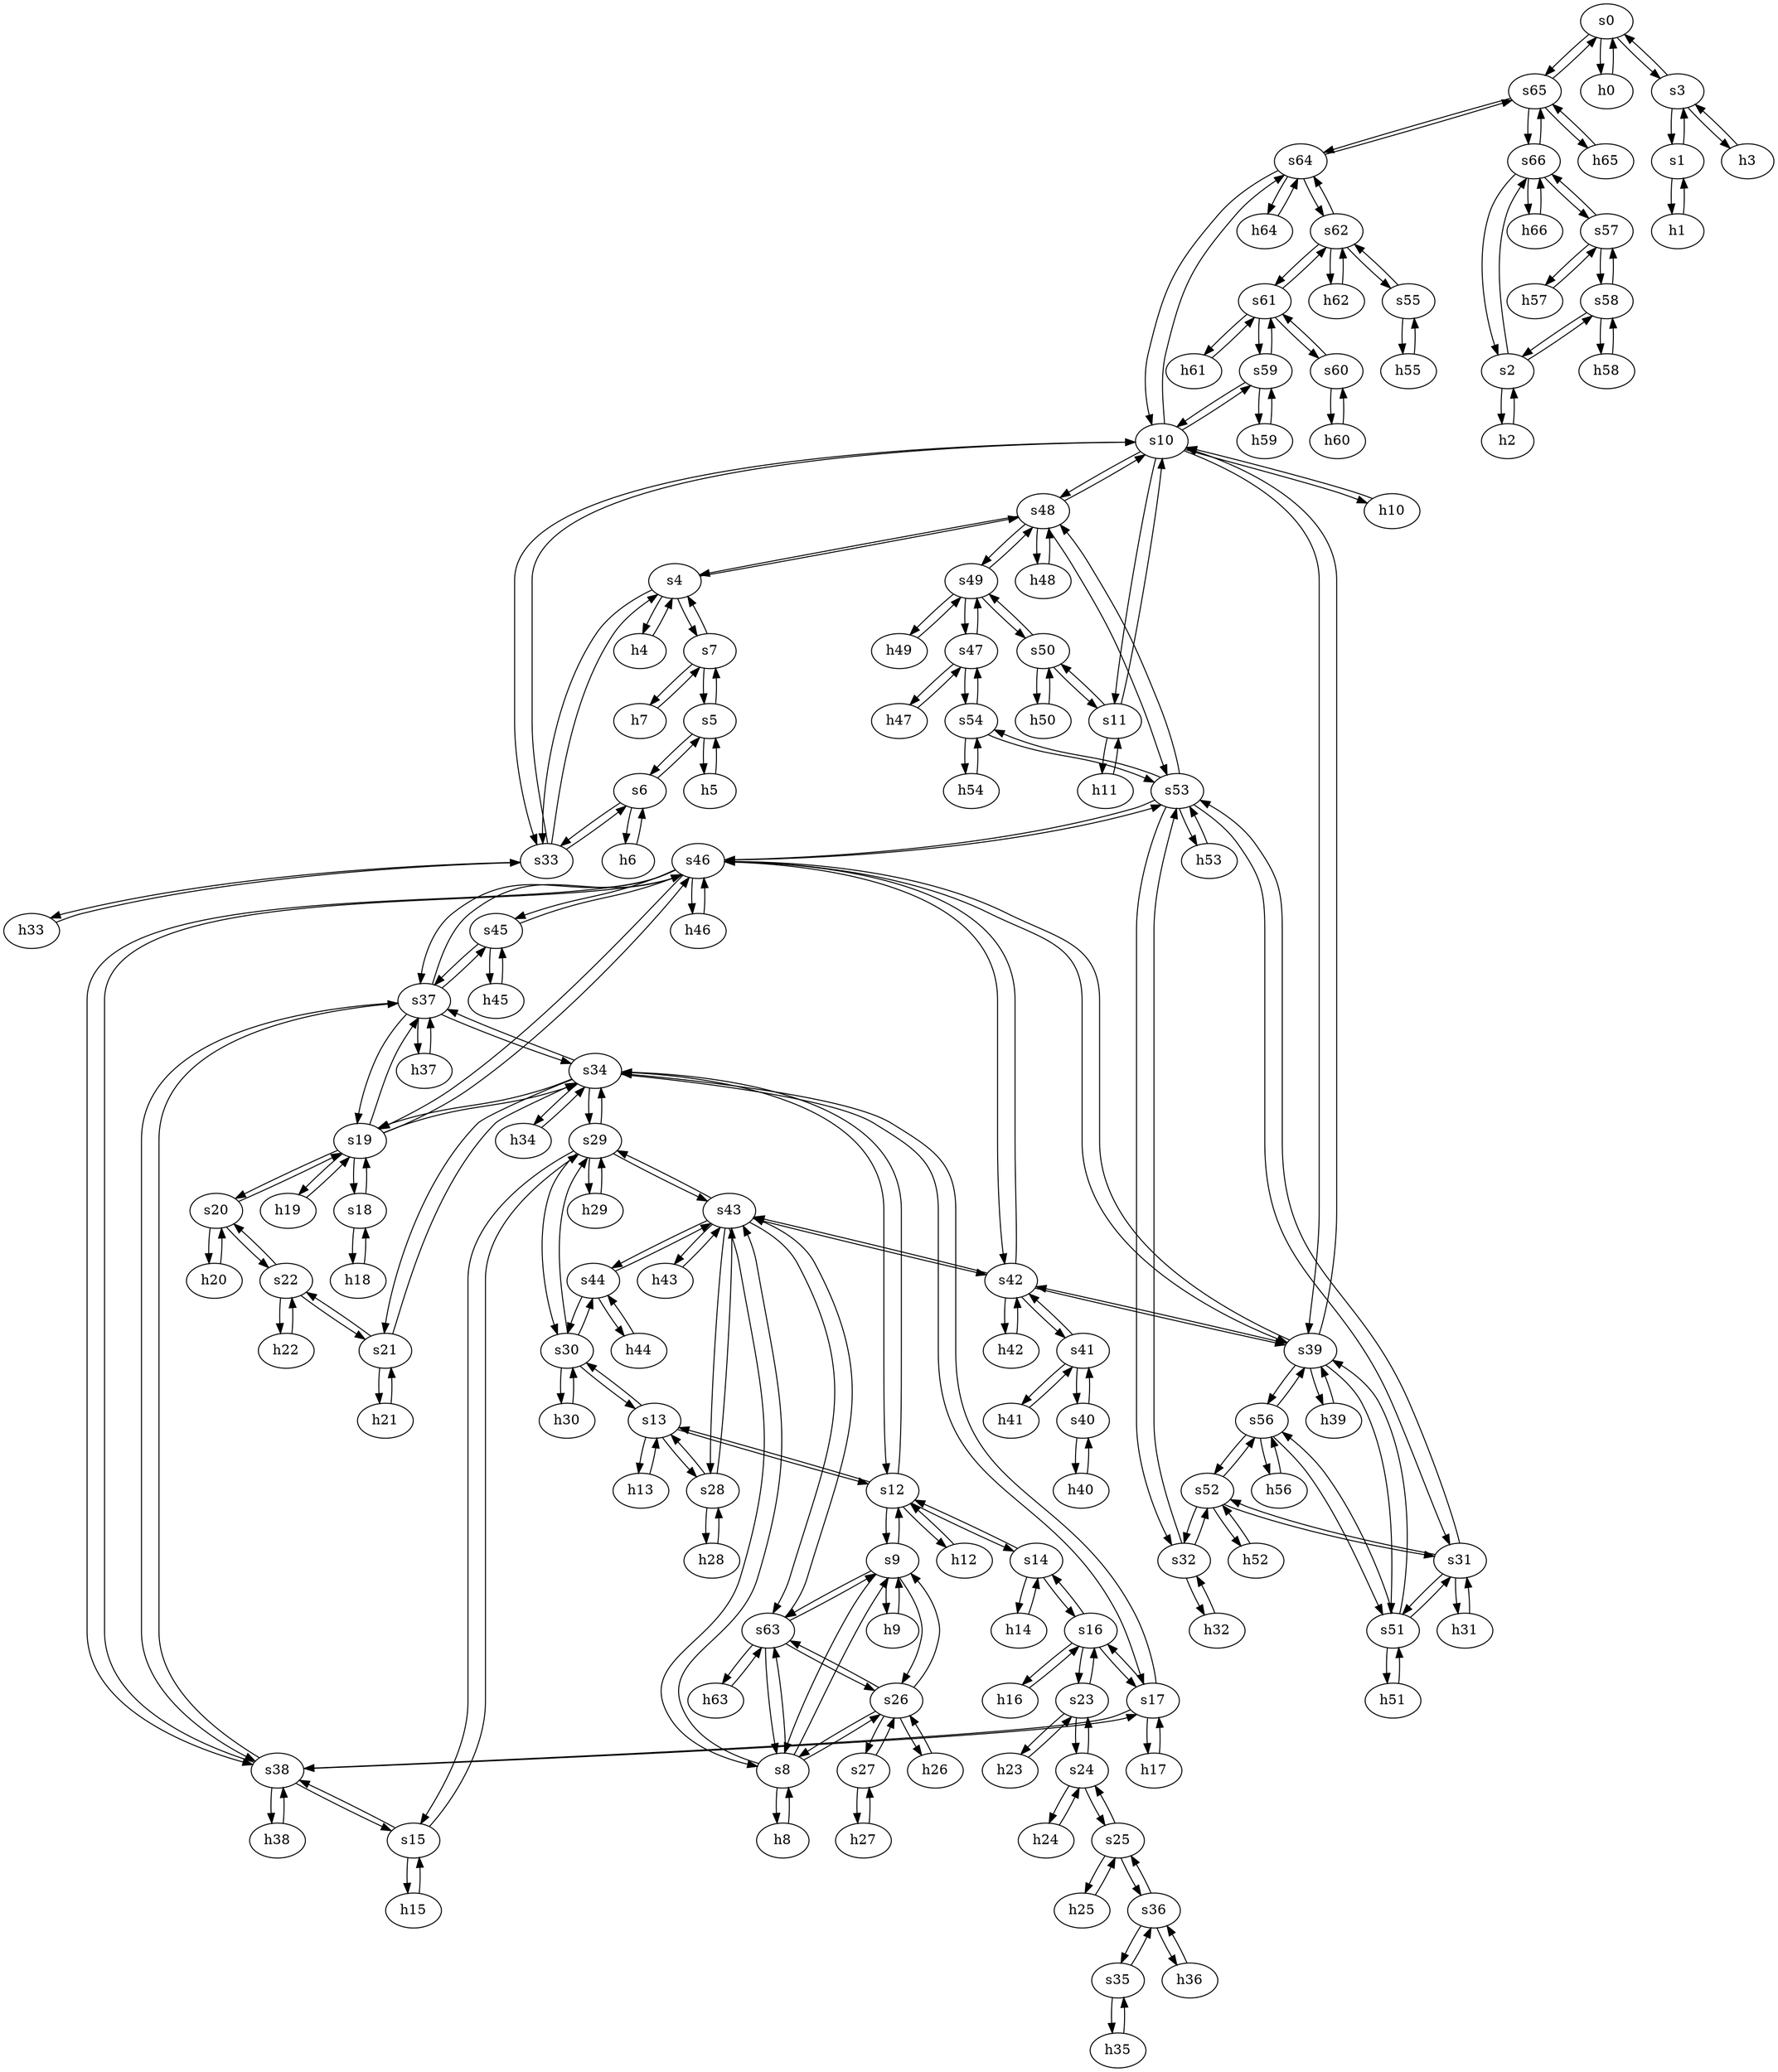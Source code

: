 strict digraph GlobeNet {
	s0	 [id=0,
		type=switch];
	s65	 [id=65,
		type=switch];
	s0 -> s65	 [capacity="1Gbps",
		cost=1,
		dst_port=3,
		src_port=3];
	h0	 [ip="111.0.0.0",
		mac="00:00:00:00:0:0",
		type=host];
	s0 -> h0	 [capacity="1Gbps",
		cost=1,
		dst_port=1,
		src_port=1];
	s3	 [id=3,
		type=switch];
	s0 -> s3	 [capacity="1Gbps",
		cost=1,
		dst_port=2,
		src_port=4];
	s7	 [id=7,
		type=switch];
	h7	 [ip="111.0.7.7",
		mac="00:00:00:00:7:7",
		type=host];
	s7 -> h7	 [capacity="1Gbps",
		cost=1,
		dst_port=1,
		src_port=1];
	s4	 [id=4,
		type=switch];
	s7 -> s4	 [capacity="1Gbps",
		cost=1,
		dst_port=4,
		src_port=2];
	s5	 [id=5,
		type=switch];
	s7 -> s5	 [capacity="1Gbps",
		cost=1,
		dst_port=3,
		src_port=3];
	h20	 [ip="111.0.20.20",
		mac="00:00:00:00:20:20",
		type=host];
	s20	 [id=20,
		type=switch];
	h20 -> s20	 [capacity="1Gbps",
		cost=1,
		dst_port=1,
		src_port=1];
	h47	 [ip="111.0.47.47",
		mac="00:00:00:00:47:47",
		type=host];
	s47	 [id=47,
		type=switch];
	h47 -> s47	 [capacity="1Gbps",
		cost=1,
		dst_port=1,
		src_port=1];
	h46	 [ip="111.0.46.46",
		mac="00:00:00:00:46:46",
		type=host];
	s46	 [id=46,
		type=switch];
	h46 -> s46	 [capacity="1Gbps",
		cost=1,
		dst_port=1,
		src_port=1];
	h45	 [ip="111.0.45.45",
		mac="00:00:00:00:45:45",
		type=host];
	s45	 [id=45,
		type=switch];
	h45 -> s45	 [capacity="1Gbps",
		cost=1,
		dst_port=1,
		src_port=1];
	h44	 [ip="111.0.44.44",
		mac="00:00:00:00:44:44",
		type=host];
	s44	 [id=44,
		type=switch];
	h44 -> s44	 [capacity="1Gbps",
		cost=1,
		dst_port=1,
		src_port=1];
	h43	 [ip="111.0.43.43",
		mac="00:00:00:00:43:43",
		type=host];
	s43	 [id=43,
		type=switch];
	h43 -> s43	 [capacity="1Gbps",
		cost=1,
		dst_port=1,
		src_port=1];
	s6	 [id=6,
		type=switch];
	s5 -> s6	 [capacity="1Gbps",
		cost=1,
		dst_port=2,
		src_port=2];
	h5	 [ip="111.0.5.5",
		mac="00:00:00:00:5:5",
		type=host];
	s5 -> h5	 [capacity="1Gbps",
		cost=1,
		dst_port=1,
		src_port=1];
	s5 -> s7	 [capacity="1Gbps",
		cost=1,
		dst_port=3,
		src_port=3];
	h41	 [ip="111.0.41.41",
		mac="00:00:00:00:41:41",
		type=host];
	s41	 [id=41,
		type=switch];
	h41 -> s41	 [capacity="1Gbps",
		cost=1,
		dst_port=1,
		src_port=1];
	h40	 [ip="111.0.40.40",
		mac="00:00:00:00:40:40",
		type=host];
	s40	 [id=40,
		type=switch];
	h40 -> s40	 [capacity="1Gbps",
		cost=1,
		dst_port=1,
		src_port=1];
	s48	 [id=48,
		type=switch];
	s4 -> s48	 [capacity="1Gbps",
		cost=1,
		dst_port=2,
		src_port=2];
	s4 -> s7	 [capacity="1Gbps",
		cost=1,
		dst_port=2,
		src_port=4];
	h4	 [ip="111.0.4.4",
		mac="00:00:00:00:4:4",
		type=host];
	s4 -> h4	 [capacity="1Gbps",
		cost=1,
		dst_port=1,
		src_port=1];
	s33	 [id=33,
		type=switch];
	s4 -> s33	 [capacity="1Gbps",
		cost=1,
		dst_port=2,
		src_port=3];
	h49	 [ip="111.0.49.49",
		mac="00:00:00:00:49:49",
		type=host];
	s49	 [id=49,
		type=switch];
	h49 -> s49	 [capacity="1Gbps",
		cost=1,
		dst_port=1,
		src_port=1];
	h48	 [ip="111.0.48.48",
		mac="00:00:00:00:48:48",
		type=host];
	h48 -> s48	 [capacity="1Gbps",
		cost=1,
		dst_port=1,
		src_port=1];
	s57	 [id=57,
		type=switch];
	s58	 [id=58,
		type=switch];
	s57 -> s58	 [capacity="1Gbps",
		cost=1,
		dst_port=3,
		src_port=2];
	h57	 [ip="111.0.57.57",
		mac="00:00:00:00:57:57",
		type=host];
	s57 -> h57	 [capacity="1Gbps",
		cost=1,
		dst_port=1,
		src_port=1];
	s66	 [id=66,
		type=switch];
	s57 -> s66	 [capacity="1Gbps",
		cost=1,
		dst_port=3,
		src_port=3];
	s56	 [id=56,
		type=switch];
	h56	 [ip="111.0.56.56",
		mac="00:00:00:00:56:56",
		type=host];
	s56 -> h56	 [capacity="1Gbps",
		cost=1,
		dst_port=1,
		src_port=1];
	s39	 [id=39,
		type=switch];
	s56 -> s39	 [capacity="1Gbps",
		cost=1,
		dst_port=4,
		src_port=2];
	s51	 [id=51,
		type=switch];
	s56 -> s51	 [capacity="1Gbps",
		cost=1,
		dst_port=4,
		src_port=3];
	s52	 [id=52,
		type=switch];
	s56 -> s52	 [capacity="1Gbps",
		cost=1,
		dst_port=4,
		src_port=4];
	s55	 [id=55,
		type=switch];
	h55	 [ip="111.0.55.55",
		mac="00:00:00:00:55:55",
		type=host];
	s55 -> h55	 [capacity="1Gbps",
		cost=1,
		dst_port=1,
		src_port=1];
	s62	 [id=62,
		type=switch];
	s55 -> s62	 [capacity="1Gbps",
		cost=1,
		dst_port=3,
		src_port=3];
	s54	 [id=54,
		type=switch];
	s54 -> s47	 [capacity="1Gbps",
		cost=1,
		dst_port=3,
		src_port=2];
	s53	 [id=53,
		type=switch];
	s54 -> s53	 [capacity="1Gbps",
		cost=1,
		dst_port=8,
		src_port=3];
	h54	 [ip="111.0.54.54",
		mac="00:00:00:00:54:54",
		type=host];
	s54 -> h54	 [capacity="1Gbps",
		cost=1,
		dst_port=1,
		src_port=1];
	s53 -> s46	 [capacity="1Gbps",
		cost=1,
		dst_port=10,
		src_port=5];
	s53 -> s54	 [capacity="1Gbps",
		cost=1,
		dst_port=3,
		src_port=8];
	s31	 [id=31,
		type=switch];
	s53 -> s31	 [capacity="1Gbps",
		cost=1,
		dst_port=4,
		src_port=2];
	h53	 [ip="111.0.53.53",
		mac="00:00:00:00:53:53",
		type=host];
	s53 -> h53	 [capacity="1Gbps",
		cost=1,
		dst_port=1,
		src_port=1];
	s53 -> s48	 [capacity="1Gbps",
		cost=1,
		dst_port=6,
		src_port=7];
	s32	 [id=32,
		type=switch];
	s53 -> s32	 [capacity="1Gbps",
		cost=1,
		dst_port=4,
		src_port=4];
	s52 -> s31	 [capacity="1Gbps",
		cost=1,
		dst_port=3,
		src_port=2];
	s52 -> s56	 [capacity="1Gbps",
		cost=1,
		dst_port=4,
		src_port=4];
	h52	 [ip="111.0.52.52",
		mac="00:00:00:00:52:52",
		type=host];
	s52 -> h52	 [capacity="1Gbps",
		cost=1,
		dst_port=1,
		src_port=1];
	s52 -> s32	 [capacity="1Gbps",
		cost=1,
		dst_port=2,
		src_port=3];
	h51	 [ip="111.0.51.51",
		mac="00:00:00:00:51:51",
		type=host];
	s51 -> h51	 [capacity="1Gbps",
		cost=1,
		dst_port=1,
		src_port=1];
	s51 -> s39	 [capacity="1Gbps",
		cost=1,
		dst_port=5,
		src_port=3];
	s51 -> s31	 [capacity="1Gbps",
		cost=1,
		dst_port=2,
		src_port=2];
	s51 -> s56	 [capacity="1Gbps",
		cost=1,
		dst_port=3,
		src_port=4];
	s50	 [id=50,
		type=switch];
	h50	 [ip="111.0.50.50",
		mac="00:00:00:00:50:50",
		type=host];
	s50 -> h50	 [capacity="1Gbps",
		cost=1,
		dst_port=1,
		src_port=1];
	s50 -> s49	 [capacity="1Gbps",
		cost=1,
		dst_port=4,
		src_port=3];
	s11	 [id=11,
		type=switch];
	s50 -> s11	 [capacity="1Gbps",
		cost=1,
		dst_port=3,
		src_port=2];
	s59	 [id=59,
		type=switch];
	s61	 [id=61,
		type=switch];
	s59 -> s61	 [capacity="1Gbps",
		cost=1,
		dst_port=2,
		src_port=3];
	h59	 [ip="111.0.59.59",
		mac="00:00:00:00:59:59",
		type=host];
	s59 -> h59	 [capacity="1Gbps",
		cost=1,
		dst_port=1,
		src_port=1];
	s10	 [id=10,
		type=switch];
	s59 -> s10	 [capacity="1Gbps",
		cost=1,
		dst_port=8,
		src_port=2];
	s58 -> s57	 [capacity="1Gbps",
		cost=1,
		dst_port=2,
		src_port=3];
	h58	 [ip="111.0.58.58",
		mac="00:00:00:00:58:58",
		type=host];
	s58 -> h58	 [capacity="1Gbps",
		cost=1,
		dst_port=1,
		src_port=1];
	s2	 [id=2,
		type=switch];
	s58 -> s2	 [capacity="1Gbps",
		cost=1,
		dst_port=2,
		src_port=2];
	h54 -> s54	 [capacity="1Gbps",
		cost=1,
		dst_port=1,
		src_port=1];
	h55 -> s55	 [capacity="1Gbps",
		cost=1,
		dst_port=1,
		src_port=1];
	h56 -> s56	 [capacity="1Gbps",
		cost=1,
		dst_port=1,
		src_port=1];
	h57 -> s57	 [capacity="1Gbps",
		cost=1,
		dst_port=1,
		src_port=1];
	h50 -> s50	 [capacity="1Gbps",
		cost=1,
		dst_port=1,
		src_port=1];
	h51 -> s51	 [capacity="1Gbps",
		cost=1,
		dst_port=1,
		src_port=1];
	h52 -> s52	 [capacity="1Gbps",
		cost=1,
		dst_port=1,
		src_port=1];
	h53 -> s53	 [capacity="1Gbps",
		cost=1,
		dst_port=1,
		src_port=1];
	h58 -> s58	 [capacity="1Gbps",
		cost=1,
		dst_port=1,
		src_port=1];
	h59 -> s59	 [capacity="1Gbps",
		cost=1,
		dst_port=1,
		src_port=1];
	s44 -> h44	 [capacity="1Gbps",
		cost=1,
		dst_port=1,
		src_port=1];
	s44 -> s43	 [capacity="1Gbps",
		cost=1,
		dst_port=7,
		src_port=3];
	s30	 [id=30,
		type=switch];
	s44 -> s30	 [capacity="1Gbps",
		cost=1,
		dst_port=5,
		src_port=2];
	h24	 [ip="111.0.24.24",
		mac="00:00:00:00:24:24",
		type=host];
	s24	 [id=24,
		type=switch];
	h24 -> s24	 [capacity="1Gbps",
		cost=1,
		dst_port=1,
		src_port=1];
	s19	 [id=19,
		type=switch];
	s46 -> s19	 [capacity="1Gbps",
		cost=1,
		dst_port=5,
		src_port=2];
	s46 -> s39	 [capacity="1Gbps",
		cost=1,
		dst_port=9,
		src_port=6];
	s42	 [id=42,
		type=switch];
	s46 -> s42	 [capacity="1Gbps",
		cost=1,
		dst_port=8,
		src_port=8];
	s37	 [id=37,
		type=switch];
	s46 -> s37	 [capacity="1Gbps",
		cost=1,
		dst_port=4,
		src_port=3];
	s46 -> h46	 [capacity="1Gbps",
		cost=1,
		dst_port=1,
		src_port=1];
	s46 -> s53	 [capacity="1Gbps",
		cost=1,
		dst_port=5,
		src_port=10];
	s38	 [id=38,
		type=switch];
	s46 -> s38	 [capacity="1Gbps",
		cost=1,
		dst_port=6,
		src_port=4];
	s46 -> s45	 [capacity="1Gbps",
		cost=1,
		dst_port=3,
		src_port=9];
	s47 -> s54	 [capacity="1Gbps",
		cost=1,
		dst_port=2,
		src_port=3];
	s47 -> h47	 [capacity="1Gbps",
		cost=1,
		dst_port=1,
		src_port=1];
	s47 -> s49	 [capacity="1Gbps",
		cost=1,
		dst_port=2,
		src_port=2];
	s40 -> s41	 [capacity="1Gbps",
		cost=1,
		dst_port=2,
		src_port=2];
	s40 -> h40	 [capacity="1Gbps",
		cost=1,
		dst_port=1,
		src_port=1];
	s41 -> s42	 [capacity="1Gbps",
		cost=1,
		dst_port=4,
		src_port=3];
	s41 -> h41	 [capacity="1Gbps",
		cost=1,
		dst_port=1,
		src_port=1];
	s41 -> s40	 [capacity="1Gbps",
		cost=1,
		dst_port=2,
		src_port=2];
	s42 -> s46	 [capacity="1Gbps",
		cost=1,
		dst_port=8,
		src_port=8];
	s42 -> s41	 [capacity="1Gbps",
		cost=1,
		dst_port=3,
		src_port=4];
	s42 -> s39	 [capacity="1Gbps",
		cost=1,
		dst_port=7,
		src_port=3];
	s42 -> s43	 [capacity="1Gbps",
		cost=1,
		dst_port=6,
		src_port=6];
	h42	 [ip="111.0.42.42",
		mac="00:00:00:00:42:42",
		type=host];
	s42 -> h42	 [capacity="1Gbps",
		cost=1,
		dst_port=1,
		src_port=1];
	s63	 [id=63,
		type=switch];
	s43 -> s63	 [capacity="1Gbps",
		cost=1,
		dst_port=6,
		src_port=9];
	s43 -> h43	 [capacity="1Gbps",
		cost=1,
		dst_port=1,
		src_port=1];
	s43 -> s42	 [capacity="1Gbps",
		cost=1,
		dst_port=6,
		src_port=6];
	s29	 [id=29,
		type=switch];
	s43 -> s29	 [capacity="1Gbps",
		cost=1,
		dst_port=4,
		src_port=4];
	s43 -> s44	 [capacity="1Gbps",
		cost=1,
		dst_port=3,
		src_port=7];
	s28	 [id=28,
		type=switch];
	s43 -> s28	 [capacity="1Gbps",
		cost=1,
		dst_port=3,
		src_port=3];
	s8	 [id=8,
		type=switch];
	s43 -> s8	 [capacity="1Gbps",
		cost=1,
		dst_port=4,
		src_port=2];
	s48 -> h48	 [capacity="1Gbps",
		cost=1,
		dst_port=1,
		src_port=1];
	s48 -> s4	 [capacity="1Gbps",
		cost=1,
		dst_port=2,
		src_port=2];
	s48 -> s49	 [capacity="1Gbps",
		cost=1,
		dst_port=3,
		src_port=4];
	s48 -> s53	 [capacity="1Gbps",
		cost=1,
		dst_port=7,
		src_port=6];
	s48 -> s10	 [capacity="1Gbps",
		cost=1,
		dst_port=7,
		src_port=3];
	s49 -> h49	 [capacity="1Gbps",
		cost=1,
		dst_port=1,
		src_port=1];
	s49 -> s47	 [capacity="1Gbps",
		cost=1,
		dst_port=2,
		src_port=2];
	s49 -> s48	 [capacity="1Gbps",
		cost=1,
		dst_port=4,
		src_port=3];
	s49 -> s50	 [capacity="1Gbps",
		cost=1,
		dst_port=3,
		src_port=4];
	h42 -> s42	 [capacity="1Gbps",
		cost=1,
		dst_port=1,
		src_port=1];
	h61	 [ip="111.0.61.61",
		mac="00:00:00:00:61:61",
		type=host];
	h61 -> s61	 [capacity="1Gbps",
		cost=1,
		dst_port=1,
		src_port=1];
	h60	 [ip="111.0.60.60",
		mac="00:00:00:00:60:60",
		type=host];
	s60	 [id=60,
		type=switch];
	h60 -> s60	 [capacity="1Gbps",
		cost=1,
		dst_port=1,
		src_port=1];
	h63	 [ip="111.0.63.63",
		mac="00:00:00:00:63:63",
		type=host];
	h63 -> s63	 [capacity="1Gbps",
		cost=1,
		dst_port=1,
		src_port=1];
	h62	 [ip="111.0.62.62",
		mac="00:00:00:00:62:62",
		type=host];
	h62 -> s62	 [capacity="1Gbps",
		cost=1,
		dst_port=1,
		src_port=1];
	h65	 [ip="111.0.65.65",
		mac="00:00:00:00:65:65",
		type=host];
	h65 -> s65	 [capacity="1Gbps",
		cost=1,
		dst_port=1,
		src_port=1];
	h64	 [ip="111.0.64.64",
		mac="00:00:00:00:64:64",
		type=host];
	s64	 [id=64,
		type=switch];
	h64 -> s64	 [capacity="1Gbps",
		cost=1,
		dst_port=1,
		src_port=1];
	h66	 [ip="111.0.66.66",
		mac="00:00:00:00:66:66",
		type=host];
	h66 -> s66	 [capacity="1Gbps",
		cost=1,
		dst_port=1,
		src_port=1];
	s45 -> s46	 [capacity="1Gbps",
		cost=1,
		dst_port=9,
		src_port=3];
	s45 -> h45	 [capacity="1Gbps",
		cost=1,
		dst_port=1,
		src_port=1];
	s45 -> s37	 [capacity="1Gbps",
		cost=1,
		dst_port=5,
		src_port=2];
	s19 -> s46	 [capacity="1Gbps",
		cost=1,
		dst_port=2,
		src_port=5];
	s19 -> s37	 [capacity="1Gbps",
		cost=1,
		dst_port=2,
		src_port=6];
	s34	 [id=34,
		type=switch];
	s19 -> s34	 [capacity="1Gbps",
		cost=1,
		dst_port=4,
		src_port=4];
	s18	 [id=18,
		type=switch];
	s19 -> s18	 [capacity="1Gbps",
		cost=1,
		dst_port=2,
		src_port=2];
	s19 -> s20	 [capacity="1Gbps",
		cost=1,
		dst_port=2,
		src_port=3];
	h19	 [ip="111.0.19.19",
		mac="00:00:00:00:19:19",
		type=host];
	s19 -> h19	 [capacity="1Gbps",
		cost=1,
		dst_port=1,
		src_port=1];
	s18 -> s19	 [capacity="1Gbps",
		cost=1,
		dst_port=2,
		src_port=2];
	h18	 [ip="111.0.18.18",
		mac="00:00:00:00:18:18",
		type=host];
	s18 -> h18	 [capacity="1Gbps",
		cost=1,
		dst_port=1,
		src_port=1];
	s13	 [id=13,
		type=switch];
	s12	 [id=12,
		type=switch];
	s13 -> s12	 [capacity="1Gbps",
		cost=1,
		dst_port=4,
		src_port=2];
	h13	 [ip="111.0.13.13",
		mac="00:00:00:00:13:13",
		type=host];
	s13 -> h13	 [capacity="1Gbps",
		cost=1,
		dst_port=1,
		src_port=1];
	s13 -> s28	 [capacity="1Gbps",
		cost=1,
		dst_port=2,
		src_port=3];
	s13 -> s30	 [capacity="1Gbps",
		cost=1,
		dst_port=2,
		src_port=4];
	s9	 [id=9,
		type=switch];
	s12 -> s9	 [capacity="1Gbps",
		cost=1,
		dst_port=5,
		src_port=2];
	s12 -> s34	 [capacity="1Gbps",
		cost=1,
		dst_port=2,
		src_port=3];
	s14	 [id=14,
		type=switch];
	s12 -> s14	 [capacity="1Gbps",
		cost=1,
		dst_port=2,
		src_port=5];
	h12	 [ip="111.0.12.12",
		mac="00:00:00:00:12:12",
		type=host];
	s12 -> h12	 [capacity="1Gbps",
		cost=1,
		dst_port=1,
		src_port=1];
	s12 -> s13	 [capacity="1Gbps",
		cost=1,
		dst_port=2,
		src_port=4];
	s11 -> s50	 [capacity="1Gbps",
		cost=1,
		dst_port=2,
		src_port=3];
	h11	 [ip="111.0.11.11",
		mac="00:00:00:00:11:11",
		type=host];
	s11 -> h11	 [capacity="1Gbps",
		cost=1,
		dst_port=1,
		src_port=1];
	s11 -> s10	 [capacity="1Gbps",
		cost=1,
		dst_port=6,
		src_port=2];
	s10 -> s39	 [capacity="1Gbps",
		cost=1,
		dst_port=3,
		src_port=5];
	s10 -> s11	 [capacity="1Gbps",
		cost=1,
		dst_port=2,
		src_port=6];
	s10 -> s64	 [capacity="1Gbps",
		cost=1,
		dst_port=2,
		src_port=2];
	s10 -> s48	 [capacity="1Gbps",
		cost=1,
		dst_port=3,
		src_port=7];
	s10 -> s59	 [capacity="1Gbps",
		cost=1,
		dst_port=2,
		src_port=8];
	h10	 [ip="111.0.10.10",
		mac="00:00:00:00:10:10",
		type=host];
	s10 -> h10	 [capacity="1Gbps",
		cost=1,
		dst_port=1,
		src_port=1];
	s10 -> s33	 [capacity="1Gbps",
		cost=1,
		dst_port=4,
		src_port=3];
	s17	 [id=17,
		type=switch];
	h17	 [ip="111.0.17.17",
		mac="00:00:00:00:17:17",
		type=host];
	s17 -> h17	 [capacity="1Gbps",
		cost=1,
		dst_port=1,
		src_port=1];
	s17 -> s34	 [capacity="1Gbps",
		cost=1,
		dst_port=3,
		src_port=3];
	s16	 [id=16,
		type=switch];
	s17 -> s16	 [capacity="1Gbps",
		cost=1,
		dst_port=3,
		src_port=2];
	s17 -> s38	 [capacity="1Gbps",
		cost=1,
		dst_port=4,
		src_port=5];
	h16	 [ip="111.0.16.16",
		mac="00:00:00:00:16:16",
		type=host];
	s16 -> h16	 [capacity="1Gbps",
		cost=1,
		dst_port=1,
		src_port=1];
	s16 -> s14	 [capacity="1Gbps",
		cost=1,
		dst_port=3,
		src_port=2];
	s23	 [id=23,
		type=switch];
	s16 -> s23	 [capacity="1Gbps",
		cost=1,
		dst_port=3,
		src_port=5];
	s16 -> s17	 [capacity="1Gbps",
		cost=1,
		dst_port=2,
		src_port=3];
	s15	 [id=15,
		type=switch];
	h15	 [ip="111.0.15.15",
		mac="00:00:00:00:15:15",
		type=host];
	s15 -> h15	 [capacity="1Gbps",
		cost=1,
		dst_port=1,
		src_port=1];
	s15 -> s29	 [capacity="1Gbps",
		cost=1,
		dst_port=2,
		src_port=2];
	s15 -> s38	 [capacity="1Gbps",
		cost=1,
		dst_port=2,
		src_port=3];
	h14	 [ip="111.0.14.14",
		mac="00:00:00:00:14:14",
		type=host];
	s14 -> h14	 [capacity="1Gbps",
		cost=1,
		dst_port=1,
		src_port=1];
	s14 -> s12	 [capacity="1Gbps",
		cost=1,
		dst_port=5,
		src_port=2];
	s14 -> s16	 [capacity="1Gbps",
		cost=1,
		dst_port=2,
		src_port=3];
	s66 -> s57	 [capacity="1Gbps",
		cost=1,
		dst_port=3,
		src_port=3];
	s66 -> s65	 [capacity="1Gbps",
		cost=1,
		dst_port=7,
		src_port=5];
	s66 -> h66	 [capacity="1Gbps",
		cost=1,
		dst_port=1,
		src_port=1];
	s66 -> s2	 [capacity="1Gbps",
		cost=1,
		dst_port=3,
		src_port=2];
	s64 -> s65	 [capacity="1Gbps",
		cost=1,
		dst_port=5,
		src_port=5];
	s64 -> h64	 [capacity="1Gbps",
		cost=1,
		dst_port=1,
		src_port=1];
	s64 -> s62	 [capacity="1Gbps",
		cost=1,
		dst_port=5,
		src_port=3];
	s64 -> s10	 [capacity="1Gbps",
		cost=1,
		dst_port=2,
		src_port=2];
	s65 -> s64	 [capacity="1Gbps",
		cost=1,
		dst_port=5,
		src_port=5];
	s65 -> s66	 [capacity="1Gbps",
		cost=1,
		dst_port=5,
		src_port=7];
	s65 -> h65	 [capacity="1Gbps",
		cost=1,
		dst_port=1,
		src_port=1];
	s65 -> s0	 [capacity="1Gbps",
		cost=1,
		dst_port=3,
		src_port=3];
	s62 -> s61	 [capacity="1Gbps",
		cost=1,
		dst_port=5,
		src_port=4];
	s62 -> h62	 [capacity="1Gbps",
		cost=1,
		dst_port=1,
		src_port=1];
	s62 -> s55	 [capacity="1Gbps",
		cost=1,
		dst_port=3,
		src_port=3];
	s62 -> s64	 [capacity="1Gbps",
		cost=1,
		dst_port=3,
		src_port=5];
	s63 -> h63	 [capacity="1Gbps",
		cost=1,
		dst_port=1,
		src_port=1];
	s63 -> s9	 [capacity="1Gbps",
		cost=1,
		dst_port=6,
		src_port=3];
	s63 -> s43	 [capacity="1Gbps",
		cost=1,
		dst_port=9,
		src_port=6];
	s63 -> s8	 [capacity="1Gbps",
		cost=1,
		dst_port=5,
		src_port=2];
	s26	 [id=26,
		type=switch];
	s63 -> s26	 [capacity="1Gbps",
		cost=1,
		dst_port=6,
		src_port=4];
	s60 -> h60	 [capacity="1Gbps",
		cost=1,
		dst_port=1,
		src_port=1];
	s60 -> s61	 [capacity="1Gbps",
		cost=1,
		dst_port=4,
		src_port=3];
	s61 -> h61	 [capacity="1Gbps",
		cost=1,
		dst_port=1,
		src_port=1];
	s61 -> s60	 [capacity="1Gbps",
		cost=1,
		dst_port=3,
		src_port=4];
	s61 -> s59	 [capacity="1Gbps",
		cost=1,
		dst_port=3,
		src_port=2];
	s61 -> s62	 [capacity="1Gbps",
		cost=1,
		dst_port=4,
		src_port=5];
	h8	 [ip="111.0.8.8",
		mac="00:00:00:00:8:8",
		type=host];
	h8 -> s8	 [capacity="1Gbps",
		cost=1,
		dst_port=1,
		src_port=1];
	h9	 [ip="111.0.9.9",
		mac="00:00:00:00:9:9",
		type=host];
	h9 -> s9	 [capacity="1Gbps",
		cost=1,
		dst_port=1,
		src_port=1];
	h2	 [ip="111.0.2.2",
		mac="00:00:00:00:2:2",
		type=host];
	h2 -> s2	 [capacity="1Gbps",
		cost=1,
		dst_port=1,
		src_port=1];
	h3	 [ip="111.0.3.3",
		mac="00:00:00:00:3:3",
		type=host];
	h3 -> s3	 [capacity="1Gbps",
		cost=1,
		dst_port=1,
		src_port=1];
	h0 -> s0	 [capacity="1Gbps",
		cost=1,
		dst_port=1,
		src_port=1];
	h1	 [ip="111.0.1.1",
		mac="00:00:00:00:1:1",
		type=host];
	s1	 [id=1,
		type=switch];
	h1 -> s1	 [capacity="1Gbps",
		cost=1,
		dst_port=1,
		src_port=1];
	h6	 [ip="111.0.6.6",
		mac="00:00:00:00:6:6",
		type=host];
	h6 -> s6	 [capacity="1Gbps",
		cost=1,
		dst_port=1,
		src_port=1];
	h7 -> s7	 [capacity="1Gbps",
		cost=1,
		dst_port=1,
		src_port=1];
	h4 -> s4	 [capacity="1Gbps",
		cost=1,
		dst_port=1,
		src_port=1];
	h5 -> s5	 [capacity="1Gbps",
		cost=1,
		dst_port=1,
		src_port=1];
	s39 -> s46	 [capacity="1Gbps",
		cost=1,
		dst_port=6,
		src_port=9];
	s39 -> s42	 [capacity="1Gbps",
		cost=1,
		dst_port=3,
		src_port=7];
	s39 -> s56	 [capacity="1Gbps",
		cost=1,
		dst_port=2,
		src_port=4];
	h39	 [ip="111.0.39.39",
		mac="00:00:00:00:39:39",
		type=host];
	s39 -> h39	 [capacity="1Gbps",
		cost=1,
		dst_port=1,
		src_port=1];
	s39 -> s51	 [capacity="1Gbps",
		cost=1,
		dst_port=3,
		src_port=5];
	s39 -> s10	 [capacity="1Gbps",
		cost=1,
		dst_port=5,
		src_port=3];
	s38 -> s46	 [capacity="1Gbps",
		cost=1,
		dst_port=4,
		src_port=6];
	s38 -> s37	 [capacity="1Gbps",
		cost=1,
		dst_port=6,
		src_port=5];
	s38 -> s15	 [capacity="1Gbps",
		cost=1,
		dst_port=3,
		src_port=2];
	h38	 [ip="111.0.38.38",
		mac="00:00:00:00:38:38",
		type=host];
	s38 -> h38	 [capacity="1Gbps",
		cost=1,
		dst_port=1,
		src_port=1];
	s38 -> s17	 [capacity="1Gbps",
		cost=1,
		dst_port=5,
		src_port=4];
	s35	 [id=35,
		type=switch];
	h35	 [ip="111.0.35.35",
		mac="00:00:00:00:35:35",
		type=host];
	s35 -> h35	 [capacity="1Gbps",
		cost=1,
		dst_port=1,
		src_port=1];
	s36	 [id=36,
		type=switch];
	s35 -> s36	 [capacity="1Gbps",
		cost=1,
		dst_port=3,
		src_port=2];
	s34 -> s19	 [capacity="1Gbps",
		cost=1,
		dst_port=4,
		src_port=4];
	s34 -> s12	 [capacity="1Gbps",
		cost=1,
		dst_port=3,
		src_port=2];
	s34 -> s37	 [capacity="1Gbps",
		cost=1,
		dst_port=3,
		src_port=7];
	s34 -> s29	 [capacity="1Gbps",
		cost=1,
		dst_port=3,
		src_port=6];
	s21	 [id=21,
		type=switch];
	s34 -> s21	 [capacity="1Gbps",
		cost=1,
		dst_port=2,
		src_port=5];
	h34	 [ip="111.0.34.34",
		mac="00:00:00:00:34:34",
		type=host];
	s34 -> h34	 [capacity="1Gbps",
		cost=1,
		dst_port=1,
		src_port=1];
	s34 -> s17	 [capacity="1Gbps",
		cost=1,
		dst_port=3,
		src_port=3];
	s37 -> s46	 [capacity="1Gbps",
		cost=1,
		dst_port=3,
		src_port=4];
	h37	 [ip="111.0.37.37",
		mac="00:00:00:00:37:37",
		type=host];
	s37 -> h37	 [capacity="1Gbps",
		cost=1,
		dst_port=1,
		src_port=1];
	s37 -> s19	 [capacity="1Gbps",
		cost=1,
		dst_port=6,
		src_port=2];
	s37 -> s34	 [capacity="1Gbps",
		cost=1,
		dst_port=7,
		src_port=3];
	s37 -> s38	 [capacity="1Gbps",
		cost=1,
		dst_port=5,
		src_port=6];
	s37 -> s45	 [capacity="1Gbps",
		cost=1,
		dst_port=2,
		src_port=5];
	s25	 [id=25,
		type=switch];
	s36 -> s25	 [capacity="1Gbps",
		cost=1,
		dst_port=3,
		src_port=2];
	s36 -> s35	 [capacity="1Gbps",
		cost=1,
		dst_port=2,
		src_port=3];
	h36	 [ip="111.0.36.36",
		mac="00:00:00:00:36:36",
		type=host];
	s36 -> h36	 [capacity="1Gbps",
		cost=1,
		dst_port=1,
		src_port=1];
	s31 -> s53	 [capacity="1Gbps",
		cost=1,
		dst_port=2,
		src_port=4];
	s31 -> s51	 [capacity="1Gbps",
		cost=1,
		dst_port=2,
		src_port=2];
	s31 -> s52	 [capacity="1Gbps",
		cost=1,
		dst_port=2,
		src_port=3];
	h31	 [ip="111.0.31.31",
		mac="00:00:00:00:31:31",
		type=host];
	s31 -> h31	 [capacity="1Gbps",
		cost=1,
		dst_port=1,
		src_port=1];
	s30 -> s29	 [capacity="1Gbps",
		cost=1,
		dst_port=6,
		src_port=4];
	s30 -> s44	 [capacity="1Gbps",
		cost=1,
		dst_port=2,
		src_port=5];
	h30	 [ip="111.0.30.30",
		mac="00:00:00:00:30:30",
		type=host];
	s30 -> h30	 [capacity="1Gbps",
		cost=1,
		dst_port=1,
		src_port=1];
	s30 -> s13	 [capacity="1Gbps",
		cost=1,
		dst_port=4,
		src_port=2];
	s33 -> s6	 [capacity="1Gbps",
		cost=1,
		dst_port=3,
		src_port=3];
	s33 -> s4	 [capacity="1Gbps",
		cost=1,
		dst_port=3,
		src_port=2];
	h33	 [ip="111.0.33.33",
		mac="00:00:00:00:33:33",
		type=host];
	s33 -> h33	 [capacity="1Gbps",
		cost=1,
		dst_port=1,
		src_port=1];
	s33 -> s10	 [capacity="1Gbps",
		cost=1,
		dst_port=3,
		src_port=4];
	h32	 [ip="111.0.32.32",
		mac="00:00:00:00:32:32",
		type=host];
	s32 -> h32	 [capacity="1Gbps",
		cost=1,
		dst_port=1,
		src_port=1];
	s32 -> s53	 [capacity="1Gbps",
		cost=1,
		dst_port=4,
		src_port=4];
	s32 -> s52	 [capacity="1Gbps",
		cost=1,
		dst_port=3,
		src_port=2];
	h18 -> s18	 [capacity="1Gbps",
		cost=1,
		dst_port=1,
		src_port=1];
	h19 -> s19	 [capacity="1Gbps",
		cost=1,
		dst_port=1,
		src_port=1];
	h10 -> s10	 [capacity="1Gbps",
		cost=1,
		dst_port=1,
		src_port=1];
	h11 -> s11	 [capacity="1Gbps",
		cost=1,
		dst_port=1,
		src_port=1];
	h12 -> s12	 [capacity="1Gbps",
		cost=1,
		dst_port=1,
		src_port=1];
	h13 -> s13	 [capacity="1Gbps",
		cost=1,
		dst_port=1,
		src_port=1];
	h14 -> s14	 [capacity="1Gbps",
		cost=1,
		dst_port=1,
		src_port=1];
	h15 -> s15	 [capacity="1Gbps",
		cost=1,
		dst_port=1,
		src_port=1];
	h16 -> s16	 [capacity="1Gbps",
		cost=1,
		dst_port=1,
		src_port=1];
	h17 -> s17	 [capacity="1Gbps",
		cost=1,
		dst_port=1,
		src_port=1];
	s9 -> h9	 [capacity="1Gbps",
		cost=1,
		dst_port=1,
		src_port=1];
	s9 -> s63	 [capacity="1Gbps",
		cost=1,
		dst_port=3,
		src_port=6];
	s9 -> s12	 [capacity="1Gbps",
		cost=1,
		dst_port=2,
		src_port=5];
	s9 -> s8	 [capacity="1Gbps",
		cost=1,
		dst_port=2,
		src_port=2];
	s9 -> s26	 [capacity="1Gbps",
		cost=1,
		dst_port=4,
		src_port=4];
	s8 -> s9	 [capacity="1Gbps",
		cost=1,
		dst_port=2,
		src_port=2];
	s8 -> h8	 [capacity="1Gbps",
		cost=1,
		dst_port=1,
		src_port=1];
	s8 -> s63	 [capacity="1Gbps",
		cost=1,
		dst_port=2,
		src_port=5];
	s8 -> s43	 [capacity="1Gbps",
		cost=1,
		dst_port=2,
		src_port=4];
	s8 -> s26	 [capacity="1Gbps",
		cost=1,
		dst_port=2,
		src_port=3];
	h29	 [ip="111.0.29.29",
		mac="00:00:00:00:29:29",
		type=host];
	h29 -> s29	 [capacity="1Gbps",
		cost=1,
		dst_port=1,
		src_port=1];
	h28	 [ip="111.0.28.28",
		mac="00:00:00:00:28:28",
		type=host];
	h28 -> s28	 [capacity="1Gbps",
		cost=1,
		dst_port=1,
		src_port=1];
	h23	 [ip="111.0.23.23",
		mac="00:00:00:00:23:23",
		type=host];
	s23 -> h23	 [capacity="1Gbps",
		cost=1,
		dst_port=1,
		src_port=1];
	s23 -> s24	 [capacity="1Gbps",
		cost=1,
		dst_port=3,
		src_port=5];
	s23 -> s16	 [capacity="1Gbps",
		cost=1,
		dst_port=5,
		src_port=3];
	s3 -> h3	 [capacity="1Gbps",
		cost=1,
		dst_port=1,
		src_port=1];
	s3 -> s1	 [capacity="1Gbps",
		cost=1,
		dst_port=2,
		src_port=3];
	s3 -> s0	 [capacity="1Gbps",
		cost=1,
		dst_port=4,
		src_port=2];
	s2 -> s58	 [capacity="1Gbps",
		cost=1,
		dst_port=2,
		src_port=2];
	s2 -> h2	 [capacity="1Gbps",
		cost=1,
		dst_port=1,
		src_port=1];
	s2 -> s66	 [capacity="1Gbps",
		cost=1,
		dst_port=2,
		src_port=3];
	s1 -> s3	 [capacity="1Gbps",
		cost=1,
		dst_port=3,
		src_port=2];
	s1 -> h1	 [capacity="1Gbps",
		cost=1,
		dst_port=1,
		src_port=1];
	h26	 [ip="111.0.26.26",
		mac="00:00:00:00:26:26",
		type=host];
	h26 -> s26	 [capacity="1Gbps",
		cost=1,
		dst_port=1,
		src_port=1];
	h21	 [ip="111.0.21.21",
		mac="00:00:00:00:21:21",
		type=host];
	h21 -> s21	 [capacity="1Gbps",
		cost=1,
		dst_port=1,
		src_port=1];
	s6 -> s5	 [capacity="1Gbps",
		cost=1,
		dst_port=2,
		src_port=2];
	s6 -> h6	 [capacity="1Gbps",
		cost=1,
		dst_port=1,
		src_port=1];
	s6 -> s33	 [capacity="1Gbps",
		cost=1,
		dst_port=3,
		src_port=3];
	h23 -> s23	 [capacity="1Gbps",
		cost=1,
		dst_port=1,
		src_port=1];
	h22	 [ip="111.0.22.22",
		mac="00:00:00:00:22:22",
		type=host];
	s22	 [id=22,
		type=switch];
	h22 -> s22	 [capacity="1Gbps",
		cost=1,
		dst_port=1,
		src_port=1];
	h32 -> s32	 [capacity="1Gbps",
		cost=1,
		dst_port=1,
		src_port=1];
	h33 -> s33	 [capacity="1Gbps",
		cost=1,
		dst_port=1,
		src_port=1];
	h30 -> s30	 [capacity="1Gbps",
		cost=1,
		dst_port=1,
		src_port=1];
	h31 -> s31	 [capacity="1Gbps",
		cost=1,
		dst_port=1,
		src_port=1];
	h36 -> s36	 [capacity="1Gbps",
		cost=1,
		dst_port=1,
		src_port=1];
	h37 -> s37	 [capacity="1Gbps",
		cost=1,
		dst_port=1,
		src_port=1];
	h34 -> s34	 [capacity="1Gbps",
		cost=1,
		dst_port=1,
		src_port=1];
	h35 -> s35	 [capacity="1Gbps",
		cost=1,
		dst_port=1,
		src_port=1];
	h38 -> s38	 [capacity="1Gbps",
		cost=1,
		dst_port=1,
		src_port=1];
	h39 -> s39	 [capacity="1Gbps",
		cost=1,
		dst_port=1,
		src_port=1];
	s22 -> s21	 [capacity="1Gbps",
		cost=1,
		dst_port=3,
		src_port=3];
	s22 -> h22	 [capacity="1Gbps",
		cost=1,
		dst_port=1,
		src_port=1];
	s22 -> s20	 [capacity="1Gbps",
		cost=1,
		dst_port=3,
		src_port=2];
	h25	 [ip="111.0.25.25",
		mac="00:00:00:00:25:25",
		type=host];
	h25 -> s25	 [capacity="1Gbps",
		cost=1,
		dst_port=1,
		src_port=1];
	s20 -> s19	 [capacity="1Gbps",
		cost=1,
		dst_port=3,
		src_port=2];
	s20 -> h20	 [capacity="1Gbps",
		cost=1,
		dst_port=1,
		src_port=1];
	s20 -> s22	 [capacity="1Gbps",
		cost=1,
		dst_port=2,
		src_port=3];
	s21 -> h21	 [capacity="1Gbps",
		cost=1,
		dst_port=1,
		src_port=1];
	s21 -> s22	 [capacity="1Gbps",
		cost=1,
		dst_port=3,
		src_port=3];
	s21 -> s34	 [capacity="1Gbps",
		cost=1,
		dst_port=5,
		src_port=2];
	s26 -> s9	 [capacity="1Gbps",
		cost=1,
		dst_port=4,
		src_port=4];
	s26 -> s63	 [capacity="1Gbps",
		cost=1,
		dst_port=4,
		src_port=6];
	s26 -> h26	 [capacity="1Gbps",
		cost=1,
		dst_port=1,
		src_port=1];
	s27	 [id=27,
		type=switch];
	s26 -> s27	 [capacity="1Gbps",
		cost=1,
		dst_port=2,
		src_port=5];
	s26 -> s8	 [capacity="1Gbps",
		cost=1,
		dst_port=3,
		src_port=2];
	h27	 [ip="111.0.27.27",
		mac="00:00:00:00:27:27",
		type=host];
	s27 -> h27	 [capacity="1Gbps",
		cost=1,
		dst_port=1,
		src_port=1];
	s27 -> s26	 [capacity="1Gbps",
		cost=1,
		dst_port=5,
		src_port=2];
	s24 -> s25	 [capacity="1Gbps",
		cost=1,
		dst_port=2,
		src_port=4];
	s24 -> h24	 [capacity="1Gbps",
		cost=1,
		dst_port=1,
		src_port=1];
	s24 -> s23	 [capacity="1Gbps",
		cost=1,
		dst_port=5,
		src_port=3];
	s25 -> s24	 [capacity="1Gbps",
		cost=1,
		dst_port=4,
		src_port=2];
	s25 -> s36	 [capacity="1Gbps",
		cost=1,
		dst_port=2,
		src_port=3];
	s25 -> h25	 [capacity="1Gbps",
		cost=1,
		dst_port=1,
		src_port=1];
	s28 -> s43	 [capacity="1Gbps",
		cost=1,
		dst_port=3,
		src_port=3];
	s28 -> s13	 [capacity="1Gbps",
		cost=1,
		dst_port=3,
		src_port=2];
	s28 -> h28	 [capacity="1Gbps",
		cost=1,
		dst_port=1,
		src_port=1];
	s29 -> s34	 [capacity="1Gbps",
		cost=1,
		dst_port=6,
		src_port=3];
	s29 -> h29	 [capacity="1Gbps",
		cost=1,
		dst_port=1,
		src_port=1];
	s29 -> s43	 [capacity="1Gbps",
		cost=1,
		dst_port=4,
		src_port=4];
	s29 -> s15	 [capacity="1Gbps",
		cost=1,
		dst_port=2,
		src_port=2];
	s29 -> s30	 [capacity="1Gbps",
		cost=1,
		dst_port=4,
		src_port=6];
	h27 -> s27	 [capacity="1Gbps",
		cost=1,
		dst_port=1,
		src_port=1];
}
